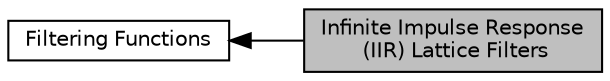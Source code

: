 digraph "Infinite Impulse Response (IIR) Lattice Filters"
{
  edge [fontname="Helvetica",fontsize="10",labelfontname="Helvetica",labelfontsize="10"];
  node [fontname="Helvetica",fontsize="10",shape=record];
  rankdir=LR;
  Node1 [label="Filtering Functions",height=0.2,width=0.4,color="black", fillcolor="white", style="filled",URL="$group__group_filters.html"];
  Node0 [label="Infinite Impulse Response\l (IIR) Lattice Filters",height=0.2,width=0.4,color="black", fillcolor="grey75", style="filled", fontcolor="black"];
  Node1->Node0 [shape=plaintext, dir="back", style="solid"];
}
